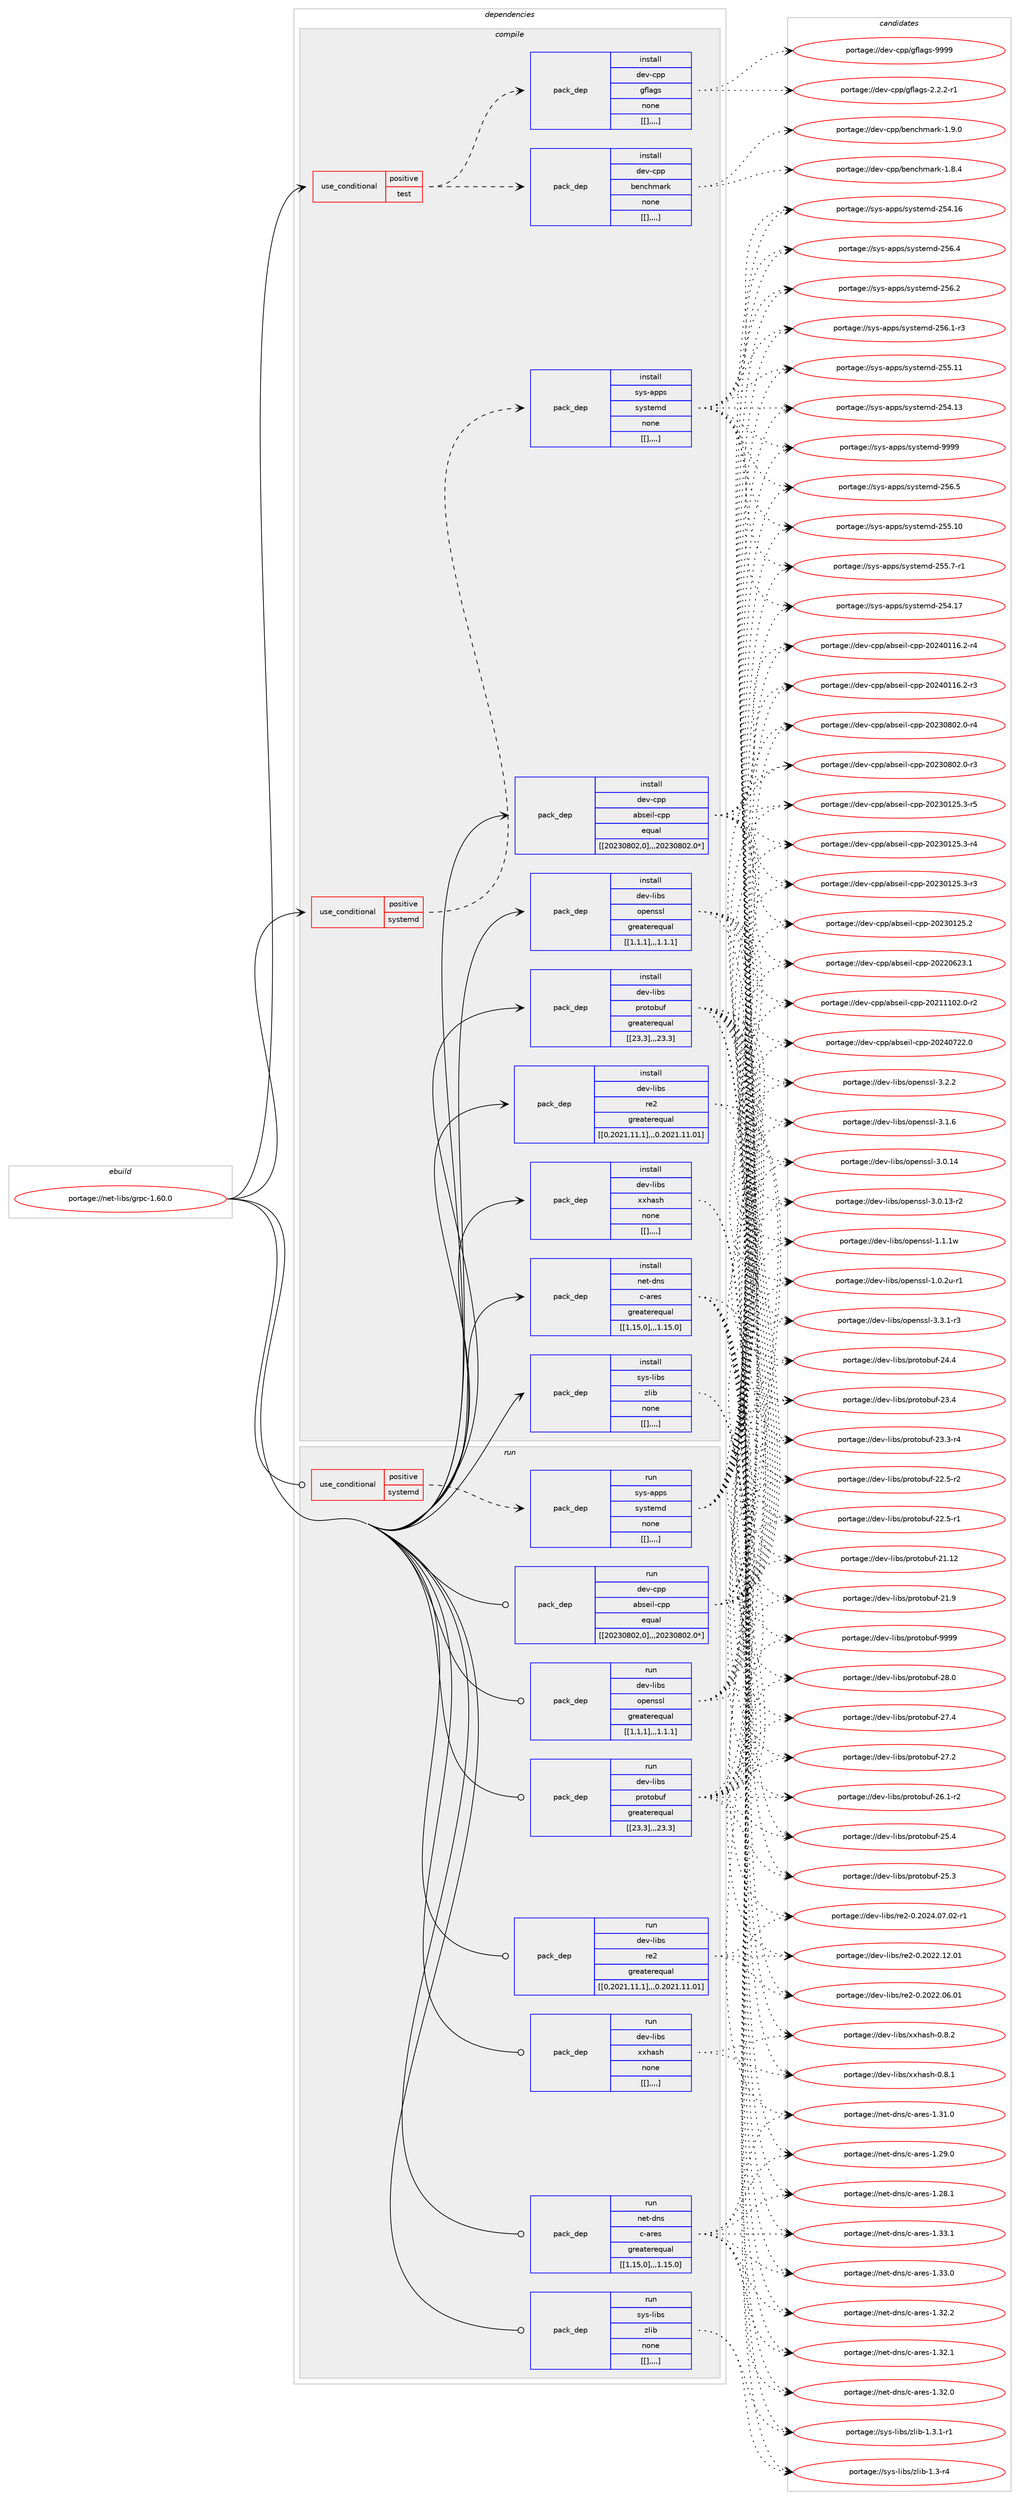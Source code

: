 digraph prolog {

# *************
# Graph options
# *************

newrank=true;
concentrate=true;
compound=true;
graph [rankdir=LR,fontname=Helvetica,fontsize=10,ranksep=1.5];#, ranksep=2.5, nodesep=0.2];
edge  [arrowhead=vee];
node  [fontname=Helvetica,fontsize=10];

# **********
# The ebuild
# **********

subgraph cluster_leftcol {
color=gray;
label=<<i>ebuild</i>>;
id [label="portage://net-libs/grpc-1.60.0", color=red, width=4, href="../net-libs/grpc-1.60.0.svg"];
}

# ****************
# The dependencies
# ****************

subgraph cluster_midcol {
color=gray;
label=<<i>dependencies</i>>;
subgraph cluster_compile {
fillcolor="#eeeeee";
style=filled;
label=<<i>compile</i>>;
subgraph cond98355 {
dependency377718 [label=<<TABLE BORDER="0" CELLBORDER="1" CELLSPACING="0" CELLPADDING="4"><TR><TD ROWSPAN="3" CELLPADDING="10">use_conditional</TD></TR><TR><TD>positive</TD></TR><TR><TD>systemd</TD></TR></TABLE>>, shape=none, color=red];
subgraph pack276551 {
dependency377719 [label=<<TABLE BORDER="0" CELLBORDER="1" CELLSPACING="0" CELLPADDING="4" WIDTH="220"><TR><TD ROWSPAN="6" CELLPADDING="30">pack_dep</TD></TR><TR><TD WIDTH="110">install</TD></TR><TR><TD>sys-apps</TD></TR><TR><TD>systemd</TD></TR><TR><TD>none</TD></TR><TR><TD>[[],,,,]</TD></TR></TABLE>>, shape=none, color=blue];
}
dependency377718:e -> dependency377719:w [weight=20,style="dashed",arrowhead="vee"];
}
id:e -> dependency377718:w [weight=20,style="solid",arrowhead="vee"];
subgraph cond98356 {
dependency377720 [label=<<TABLE BORDER="0" CELLBORDER="1" CELLSPACING="0" CELLPADDING="4"><TR><TD ROWSPAN="3" CELLPADDING="10">use_conditional</TD></TR><TR><TD>positive</TD></TR><TR><TD>test</TD></TR></TABLE>>, shape=none, color=red];
subgraph pack276552 {
dependency377721 [label=<<TABLE BORDER="0" CELLBORDER="1" CELLSPACING="0" CELLPADDING="4" WIDTH="220"><TR><TD ROWSPAN="6" CELLPADDING="30">pack_dep</TD></TR><TR><TD WIDTH="110">install</TD></TR><TR><TD>dev-cpp</TD></TR><TR><TD>benchmark</TD></TR><TR><TD>none</TD></TR><TR><TD>[[],,,,]</TD></TR></TABLE>>, shape=none, color=blue];
}
dependency377720:e -> dependency377721:w [weight=20,style="dashed",arrowhead="vee"];
subgraph pack276553 {
dependency377722 [label=<<TABLE BORDER="0" CELLBORDER="1" CELLSPACING="0" CELLPADDING="4" WIDTH="220"><TR><TD ROWSPAN="6" CELLPADDING="30">pack_dep</TD></TR><TR><TD WIDTH="110">install</TD></TR><TR><TD>dev-cpp</TD></TR><TR><TD>gflags</TD></TR><TR><TD>none</TD></TR><TR><TD>[[],,,,]</TD></TR></TABLE>>, shape=none, color=blue];
}
dependency377720:e -> dependency377722:w [weight=20,style="dashed",arrowhead="vee"];
}
id:e -> dependency377720:w [weight=20,style="solid",arrowhead="vee"];
subgraph pack276554 {
dependency377723 [label=<<TABLE BORDER="0" CELLBORDER="1" CELLSPACING="0" CELLPADDING="4" WIDTH="220"><TR><TD ROWSPAN="6" CELLPADDING="30">pack_dep</TD></TR><TR><TD WIDTH="110">install</TD></TR><TR><TD>dev-cpp</TD></TR><TR><TD>abseil-cpp</TD></TR><TR><TD>equal</TD></TR><TR><TD>[[20230802,0],,,20230802.0*]</TD></TR></TABLE>>, shape=none, color=blue];
}
id:e -> dependency377723:w [weight=20,style="solid",arrowhead="vee"];
subgraph pack276555 {
dependency377724 [label=<<TABLE BORDER="0" CELLBORDER="1" CELLSPACING="0" CELLPADDING="4" WIDTH="220"><TR><TD ROWSPAN="6" CELLPADDING="30">pack_dep</TD></TR><TR><TD WIDTH="110">install</TD></TR><TR><TD>dev-libs</TD></TR><TR><TD>openssl</TD></TR><TR><TD>greaterequal</TD></TR><TR><TD>[[1,1,1],,,1.1.1]</TD></TR></TABLE>>, shape=none, color=blue];
}
id:e -> dependency377724:w [weight=20,style="solid",arrowhead="vee"];
subgraph pack276556 {
dependency377725 [label=<<TABLE BORDER="0" CELLBORDER="1" CELLSPACING="0" CELLPADDING="4" WIDTH="220"><TR><TD ROWSPAN="6" CELLPADDING="30">pack_dep</TD></TR><TR><TD WIDTH="110">install</TD></TR><TR><TD>dev-libs</TD></TR><TR><TD>protobuf</TD></TR><TR><TD>greaterequal</TD></TR><TR><TD>[[23,3],,,23.3]</TD></TR></TABLE>>, shape=none, color=blue];
}
id:e -> dependency377725:w [weight=20,style="solid",arrowhead="vee"];
subgraph pack276557 {
dependency377726 [label=<<TABLE BORDER="0" CELLBORDER="1" CELLSPACING="0" CELLPADDING="4" WIDTH="220"><TR><TD ROWSPAN="6" CELLPADDING="30">pack_dep</TD></TR><TR><TD WIDTH="110">install</TD></TR><TR><TD>dev-libs</TD></TR><TR><TD>re2</TD></TR><TR><TD>greaterequal</TD></TR><TR><TD>[[0,2021,11,1],,,0.2021.11.01]</TD></TR></TABLE>>, shape=none, color=blue];
}
id:e -> dependency377726:w [weight=20,style="solid",arrowhead="vee"];
subgraph pack276558 {
dependency377727 [label=<<TABLE BORDER="0" CELLBORDER="1" CELLSPACING="0" CELLPADDING="4" WIDTH="220"><TR><TD ROWSPAN="6" CELLPADDING="30">pack_dep</TD></TR><TR><TD WIDTH="110">install</TD></TR><TR><TD>dev-libs</TD></TR><TR><TD>xxhash</TD></TR><TR><TD>none</TD></TR><TR><TD>[[],,,,]</TD></TR></TABLE>>, shape=none, color=blue];
}
id:e -> dependency377727:w [weight=20,style="solid",arrowhead="vee"];
subgraph pack276559 {
dependency377728 [label=<<TABLE BORDER="0" CELLBORDER="1" CELLSPACING="0" CELLPADDING="4" WIDTH="220"><TR><TD ROWSPAN="6" CELLPADDING="30">pack_dep</TD></TR><TR><TD WIDTH="110">install</TD></TR><TR><TD>net-dns</TD></TR><TR><TD>c-ares</TD></TR><TR><TD>greaterequal</TD></TR><TR><TD>[[1,15,0],,,1.15.0]</TD></TR></TABLE>>, shape=none, color=blue];
}
id:e -> dependency377728:w [weight=20,style="solid",arrowhead="vee"];
subgraph pack276560 {
dependency377729 [label=<<TABLE BORDER="0" CELLBORDER="1" CELLSPACING="0" CELLPADDING="4" WIDTH="220"><TR><TD ROWSPAN="6" CELLPADDING="30">pack_dep</TD></TR><TR><TD WIDTH="110">install</TD></TR><TR><TD>sys-libs</TD></TR><TR><TD>zlib</TD></TR><TR><TD>none</TD></TR><TR><TD>[[],,,,]</TD></TR></TABLE>>, shape=none, color=blue];
}
id:e -> dependency377729:w [weight=20,style="solid",arrowhead="vee"];
}
subgraph cluster_compileandrun {
fillcolor="#eeeeee";
style=filled;
label=<<i>compile and run</i>>;
}
subgraph cluster_run {
fillcolor="#eeeeee";
style=filled;
label=<<i>run</i>>;
subgraph cond98357 {
dependency377730 [label=<<TABLE BORDER="0" CELLBORDER="1" CELLSPACING="0" CELLPADDING="4"><TR><TD ROWSPAN="3" CELLPADDING="10">use_conditional</TD></TR><TR><TD>positive</TD></TR><TR><TD>systemd</TD></TR></TABLE>>, shape=none, color=red];
subgraph pack276561 {
dependency377731 [label=<<TABLE BORDER="0" CELLBORDER="1" CELLSPACING="0" CELLPADDING="4" WIDTH="220"><TR><TD ROWSPAN="6" CELLPADDING="30">pack_dep</TD></TR><TR><TD WIDTH="110">run</TD></TR><TR><TD>sys-apps</TD></TR><TR><TD>systemd</TD></TR><TR><TD>none</TD></TR><TR><TD>[[],,,,]</TD></TR></TABLE>>, shape=none, color=blue];
}
dependency377730:e -> dependency377731:w [weight=20,style="dashed",arrowhead="vee"];
}
id:e -> dependency377730:w [weight=20,style="solid",arrowhead="odot"];
subgraph pack276562 {
dependency377732 [label=<<TABLE BORDER="0" CELLBORDER="1" CELLSPACING="0" CELLPADDING="4" WIDTH="220"><TR><TD ROWSPAN="6" CELLPADDING="30">pack_dep</TD></TR><TR><TD WIDTH="110">run</TD></TR><TR><TD>dev-cpp</TD></TR><TR><TD>abseil-cpp</TD></TR><TR><TD>equal</TD></TR><TR><TD>[[20230802,0],,,20230802.0*]</TD></TR></TABLE>>, shape=none, color=blue];
}
id:e -> dependency377732:w [weight=20,style="solid",arrowhead="odot"];
subgraph pack276563 {
dependency377733 [label=<<TABLE BORDER="0" CELLBORDER="1" CELLSPACING="0" CELLPADDING="4" WIDTH="220"><TR><TD ROWSPAN="6" CELLPADDING="30">pack_dep</TD></TR><TR><TD WIDTH="110">run</TD></TR><TR><TD>dev-libs</TD></TR><TR><TD>openssl</TD></TR><TR><TD>greaterequal</TD></TR><TR><TD>[[1,1,1],,,1.1.1]</TD></TR></TABLE>>, shape=none, color=blue];
}
id:e -> dependency377733:w [weight=20,style="solid",arrowhead="odot"];
subgraph pack276564 {
dependency377734 [label=<<TABLE BORDER="0" CELLBORDER="1" CELLSPACING="0" CELLPADDING="4" WIDTH="220"><TR><TD ROWSPAN="6" CELLPADDING="30">pack_dep</TD></TR><TR><TD WIDTH="110">run</TD></TR><TR><TD>dev-libs</TD></TR><TR><TD>protobuf</TD></TR><TR><TD>greaterequal</TD></TR><TR><TD>[[23,3],,,23.3]</TD></TR></TABLE>>, shape=none, color=blue];
}
id:e -> dependency377734:w [weight=20,style="solid",arrowhead="odot"];
subgraph pack276565 {
dependency377735 [label=<<TABLE BORDER="0" CELLBORDER="1" CELLSPACING="0" CELLPADDING="4" WIDTH="220"><TR><TD ROWSPAN="6" CELLPADDING="30">pack_dep</TD></TR><TR><TD WIDTH="110">run</TD></TR><TR><TD>dev-libs</TD></TR><TR><TD>re2</TD></TR><TR><TD>greaterequal</TD></TR><TR><TD>[[0,2021,11,1],,,0.2021.11.01]</TD></TR></TABLE>>, shape=none, color=blue];
}
id:e -> dependency377735:w [weight=20,style="solid",arrowhead="odot"];
subgraph pack276566 {
dependency377736 [label=<<TABLE BORDER="0" CELLBORDER="1" CELLSPACING="0" CELLPADDING="4" WIDTH="220"><TR><TD ROWSPAN="6" CELLPADDING="30">pack_dep</TD></TR><TR><TD WIDTH="110">run</TD></TR><TR><TD>dev-libs</TD></TR><TR><TD>xxhash</TD></TR><TR><TD>none</TD></TR><TR><TD>[[],,,,]</TD></TR></TABLE>>, shape=none, color=blue];
}
id:e -> dependency377736:w [weight=20,style="solid",arrowhead="odot"];
subgraph pack276567 {
dependency377737 [label=<<TABLE BORDER="0" CELLBORDER="1" CELLSPACING="0" CELLPADDING="4" WIDTH="220"><TR><TD ROWSPAN="6" CELLPADDING="30">pack_dep</TD></TR><TR><TD WIDTH="110">run</TD></TR><TR><TD>net-dns</TD></TR><TR><TD>c-ares</TD></TR><TR><TD>greaterequal</TD></TR><TR><TD>[[1,15,0],,,1.15.0]</TD></TR></TABLE>>, shape=none, color=blue];
}
id:e -> dependency377737:w [weight=20,style="solid",arrowhead="odot"];
subgraph pack276568 {
dependency377738 [label=<<TABLE BORDER="0" CELLBORDER="1" CELLSPACING="0" CELLPADDING="4" WIDTH="220"><TR><TD ROWSPAN="6" CELLPADDING="30">pack_dep</TD></TR><TR><TD WIDTH="110">run</TD></TR><TR><TD>sys-libs</TD></TR><TR><TD>zlib</TD></TR><TR><TD>none</TD></TR><TR><TD>[[],,,,]</TD></TR></TABLE>>, shape=none, color=blue];
}
id:e -> dependency377738:w [weight=20,style="solid",arrowhead="odot"];
}
}

# **************
# The candidates
# **************

subgraph cluster_choices {
rank=same;
color=gray;
label=<<i>candidates</i>>;

subgraph choice276551 {
color=black;
nodesep=1;
choice1151211154597112112115471151211151161011091004557575757 [label="portage://sys-apps/systemd-9999", color=red, width=4,href="../sys-apps/systemd-9999.svg"];
choice115121115459711211211547115121115116101109100455053544653 [label="portage://sys-apps/systemd-256.5", color=red, width=4,href="../sys-apps/systemd-256.5.svg"];
choice115121115459711211211547115121115116101109100455053544652 [label="portage://sys-apps/systemd-256.4", color=red, width=4,href="../sys-apps/systemd-256.4.svg"];
choice115121115459711211211547115121115116101109100455053544650 [label="portage://sys-apps/systemd-256.2", color=red, width=4,href="../sys-apps/systemd-256.2.svg"];
choice1151211154597112112115471151211151161011091004550535446494511451 [label="portage://sys-apps/systemd-256.1-r3", color=red, width=4,href="../sys-apps/systemd-256.1-r3.svg"];
choice11512111545971121121154711512111511610110910045505353464949 [label="portage://sys-apps/systemd-255.11", color=red, width=4,href="../sys-apps/systemd-255.11.svg"];
choice11512111545971121121154711512111511610110910045505353464948 [label="portage://sys-apps/systemd-255.10", color=red, width=4,href="../sys-apps/systemd-255.10.svg"];
choice1151211154597112112115471151211151161011091004550535346554511449 [label="portage://sys-apps/systemd-255.7-r1", color=red, width=4,href="../sys-apps/systemd-255.7-r1.svg"];
choice11512111545971121121154711512111511610110910045505352464955 [label="portage://sys-apps/systemd-254.17", color=red, width=4,href="../sys-apps/systemd-254.17.svg"];
choice11512111545971121121154711512111511610110910045505352464954 [label="portage://sys-apps/systemd-254.16", color=red, width=4,href="../sys-apps/systemd-254.16.svg"];
choice11512111545971121121154711512111511610110910045505352464951 [label="portage://sys-apps/systemd-254.13", color=red, width=4,href="../sys-apps/systemd-254.13.svg"];
dependency377719:e -> choice1151211154597112112115471151211151161011091004557575757:w [style=dotted,weight="100"];
dependency377719:e -> choice115121115459711211211547115121115116101109100455053544653:w [style=dotted,weight="100"];
dependency377719:e -> choice115121115459711211211547115121115116101109100455053544652:w [style=dotted,weight="100"];
dependency377719:e -> choice115121115459711211211547115121115116101109100455053544650:w [style=dotted,weight="100"];
dependency377719:e -> choice1151211154597112112115471151211151161011091004550535446494511451:w [style=dotted,weight="100"];
dependency377719:e -> choice11512111545971121121154711512111511610110910045505353464949:w [style=dotted,weight="100"];
dependency377719:e -> choice11512111545971121121154711512111511610110910045505353464948:w [style=dotted,weight="100"];
dependency377719:e -> choice1151211154597112112115471151211151161011091004550535346554511449:w [style=dotted,weight="100"];
dependency377719:e -> choice11512111545971121121154711512111511610110910045505352464955:w [style=dotted,weight="100"];
dependency377719:e -> choice11512111545971121121154711512111511610110910045505352464954:w [style=dotted,weight="100"];
dependency377719:e -> choice11512111545971121121154711512111511610110910045505352464951:w [style=dotted,weight="100"];
}
subgraph choice276552 {
color=black;
nodesep=1;
choice100101118459911211247981011109910410997114107454946574648 [label="portage://dev-cpp/benchmark-1.9.0", color=red, width=4,href="../dev-cpp/benchmark-1.9.0.svg"];
choice100101118459911211247981011109910410997114107454946564652 [label="portage://dev-cpp/benchmark-1.8.4", color=red, width=4,href="../dev-cpp/benchmark-1.8.4.svg"];
dependency377721:e -> choice100101118459911211247981011109910410997114107454946574648:w [style=dotted,weight="100"];
dependency377721:e -> choice100101118459911211247981011109910410997114107454946564652:w [style=dotted,weight="100"];
}
subgraph choice276553 {
color=black;
nodesep=1;
choice100101118459911211247103102108971031154557575757 [label="portage://dev-cpp/gflags-9999", color=red, width=4,href="../dev-cpp/gflags-9999.svg"];
choice100101118459911211247103102108971031154550465046504511449 [label="portage://dev-cpp/gflags-2.2.2-r1", color=red, width=4,href="../dev-cpp/gflags-2.2.2-r1.svg"];
dependency377722:e -> choice100101118459911211247103102108971031154557575757:w [style=dotted,weight="100"];
dependency377722:e -> choice100101118459911211247103102108971031154550465046504511449:w [style=dotted,weight="100"];
}
subgraph choice276554 {
color=black;
nodesep=1;
choice100101118459911211247979811510110510845991121124550485052485550504648 [label="portage://dev-cpp/abseil-cpp-20240722.0", color=red, width=4,href="../dev-cpp/abseil-cpp-20240722.0.svg"];
choice1001011184599112112479798115101105108459911211245504850524849495446504511452 [label="portage://dev-cpp/abseil-cpp-20240116.2-r4", color=red, width=4,href="../dev-cpp/abseil-cpp-20240116.2-r4.svg"];
choice1001011184599112112479798115101105108459911211245504850524849495446504511451 [label="portage://dev-cpp/abseil-cpp-20240116.2-r3", color=red, width=4,href="../dev-cpp/abseil-cpp-20240116.2-r3.svg"];
choice1001011184599112112479798115101105108459911211245504850514856485046484511452 [label="portage://dev-cpp/abseil-cpp-20230802.0-r4", color=red, width=4,href="../dev-cpp/abseil-cpp-20230802.0-r4.svg"];
choice1001011184599112112479798115101105108459911211245504850514856485046484511451 [label="portage://dev-cpp/abseil-cpp-20230802.0-r3", color=red, width=4,href="../dev-cpp/abseil-cpp-20230802.0-r3.svg"];
choice1001011184599112112479798115101105108459911211245504850514849505346514511453 [label="portage://dev-cpp/abseil-cpp-20230125.3-r5", color=red, width=4,href="../dev-cpp/abseil-cpp-20230125.3-r5.svg"];
choice1001011184599112112479798115101105108459911211245504850514849505346514511452 [label="portage://dev-cpp/abseil-cpp-20230125.3-r4", color=red, width=4,href="../dev-cpp/abseil-cpp-20230125.3-r4.svg"];
choice1001011184599112112479798115101105108459911211245504850514849505346514511451 [label="portage://dev-cpp/abseil-cpp-20230125.3-r3", color=red, width=4,href="../dev-cpp/abseil-cpp-20230125.3-r3.svg"];
choice100101118459911211247979811510110510845991121124550485051484950534650 [label="portage://dev-cpp/abseil-cpp-20230125.2", color=red, width=4,href="../dev-cpp/abseil-cpp-20230125.2.svg"];
choice100101118459911211247979811510110510845991121124550485050485450514649 [label="portage://dev-cpp/abseil-cpp-20220623.1", color=red, width=4,href="../dev-cpp/abseil-cpp-20220623.1.svg"];
choice1001011184599112112479798115101105108459911211245504850494949485046484511450 [label="portage://dev-cpp/abseil-cpp-20211102.0-r2", color=red, width=4,href="../dev-cpp/abseil-cpp-20211102.0-r2.svg"];
dependency377723:e -> choice100101118459911211247979811510110510845991121124550485052485550504648:w [style=dotted,weight="100"];
dependency377723:e -> choice1001011184599112112479798115101105108459911211245504850524849495446504511452:w [style=dotted,weight="100"];
dependency377723:e -> choice1001011184599112112479798115101105108459911211245504850524849495446504511451:w [style=dotted,weight="100"];
dependency377723:e -> choice1001011184599112112479798115101105108459911211245504850514856485046484511452:w [style=dotted,weight="100"];
dependency377723:e -> choice1001011184599112112479798115101105108459911211245504850514856485046484511451:w [style=dotted,weight="100"];
dependency377723:e -> choice1001011184599112112479798115101105108459911211245504850514849505346514511453:w [style=dotted,weight="100"];
dependency377723:e -> choice1001011184599112112479798115101105108459911211245504850514849505346514511452:w [style=dotted,weight="100"];
dependency377723:e -> choice1001011184599112112479798115101105108459911211245504850514849505346514511451:w [style=dotted,weight="100"];
dependency377723:e -> choice100101118459911211247979811510110510845991121124550485051484950534650:w [style=dotted,weight="100"];
dependency377723:e -> choice100101118459911211247979811510110510845991121124550485050485450514649:w [style=dotted,weight="100"];
dependency377723:e -> choice1001011184599112112479798115101105108459911211245504850494949485046484511450:w [style=dotted,weight="100"];
}
subgraph choice276555 {
color=black;
nodesep=1;
choice1001011184510810598115471111121011101151151084551465146494511451 [label="portage://dev-libs/openssl-3.3.1-r3", color=red, width=4,href="../dev-libs/openssl-3.3.1-r3.svg"];
choice100101118451081059811547111112101110115115108455146504650 [label="portage://dev-libs/openssl-3.2.2", color=red, width=4,href="../dev-libs/openssl-3.2.2.svg"];
choice100101118451081059811547111112101110115115108455146494654 [label="portage://dev-libs/openssl-3.1.6", color=red, width=4,href="../dev-libs/openssl-3.1.6.svg"];
choice10010111845108105981154711111210111011511510845514648464952 [label="portage://dev-libs/openssl-3.0.14", color=red, width=4,href="../dev-libs/openssl-3.0.14.svg"];
choice100101118451081059811547111112101110115115108455146484649514511450 [label="portage://dev-libs/openssl-3.0.13-r2", color=red, width=4,href="../dev-libs/openssl-3.0.13-r2.svg"];
choice100101118451081059811547111112101110115115108454946494649119 [label="portage://dev-libs/openssl-1.1.1w", color=red, width=4,href="../dev-libs/openssl-1.1.1w.svg"];
choice1001011184510810598115471111121011101151151084549464846501174511449 [label="portage://dev-libs/openssl-1.0.2u-r1", color=red, width=4,href="../dev-libs/openssl-1.0.2u-r1.svg"];
dependency377724:e -> choice1001011184510810598115471111121011101151151084551465146494511451:w [style=dotted,weight="100"];
dependency377724:e -> choice100101118451081059811547111112101110115115108455146504650:w [style=dotted,weight="100"];
dependency377724:e -> choice100101118451081059811547111112101110115115108455146494654:w [style=dotted,weight="100"];
dependency377724:e -> choice10010111845108105981154711111210111011511510845514648464952:w [style=dotted,weight="100"];
dependency377724:e -> choice100101118451081059811547111112101110115115108455146484649514511450:w [style=dotted,weight="100"];
dependency377724:e -> choice100101118451081059811547111112101110115115108454946494649119:w [style=dotted,weight="100"];
dependency377724:e -> choice1001011184510810598115471111121011101151151084549464846501174511449:w [style=dotted,weight="100"];
}
subgraph choice276556 {
color=black;
nodesep=1;
choice100101118451081059811547112114111116111981171024557575757 [label="portage://dev-libs/protobuf-9999", color=red, width=4,href="../dev-libs/protobuf-9999.svg"];
choice100101118451081059811547112114111116111981171024550564648 [label="portage://dev-libs/protobuf-28.0", color=red, width=4,href="../dev-libs/protobuf-28.0.svg"];
choice100101118451081059811547112114111116111981171024550554652 [label="portage://dev-libs/protobuf-27.4", color=red, width=4,href="../dev-libs/protobuf-27.4.svg"];
choice100101118451081059811547112114111116111981171024550554650 [label="portage://dev-libs/protobuf-27.2", color=red, width=4,href="../dev-libs/protobuf-27.2.svg"];
choice1001011184510810598115471121141111161119811710245505446494511450 [label="portage://dev-libs/protobuf-26.1-r2", color=red, width=4,href="../dev-libs/protobuf-26.1-r2.svg"];
choice100101118451081059811547112114111116111981171024550534652 [label="portage://dev-libs/protobuf-25.4", color=red, width=4,href="../dev-libs/protobuf-25.4.svg"];
choice100101118451081059811547112114111116111981171024550534651 [label="portage://dev-libs/protobuf-25.3", color=red, width=4,href="../dev-libs/protobuf-25.3.svg"];
choice100101118451081059811547112114111116111981171024550524652 [label="portage://dev-libs/protobuf-24.4", color=red, width=4,href="../dev-libs/protobuf-24.4.svg"];
choice100101118451081059811547112114111116111981171024550514652 [label="portage://dev-libs/protobuf-23.4", color=red, width=4,href="../dev-libs/protobuf-23.4.svg"];
choice1001011184510810598115471121141111161119811710245505146514511452 [label="portage://dev-libs/protobuf-23.3-r4", color=red, width=4,href="../dev-libs/protobuf-23.3-r4.svg"];
choice1001011184510810598115471121141111161119811710245505046534511450 [label="portage://dev-libs/protobuf-22.5-r2", color=red, width=4,href="../dev-libs/protobuf-22.5-r2.svg"];
choice1001011184510810598115471121141111161119811710245505046534511449 [label="portage://dev-libs/protobuf-22.5-r1", color=red, width=4,href="../dev-libs/protobuf-22.5-r1.svg"];
choice10010111845108105981154711211411111611198117102455049464950 [label="portage://dev-libs/protobuf-21.12", color=red, width=4,href="../dev-libs/protobuf-21.12.svg"];
choice100101118451081059811547112114111116111981171024550494657 [label="portage://dev-libs/protobuf-21.9", color=red, width=4,href="../dev-libs/protobuf-21.9.svg"];
dependency377725:e -> choice100101118451081059811547112114111116111981171024557575757:w [style=dotted,weight="100"];
dependency377725:e -> choice100101118451081059811547112114111116111981171024550564648:w [style=dotted,weight="100"];
dependency377725:e -> choice100101118451081059811547112114111116111981171024550554652:w [style=dotted,weight="100"];
dependency377725:e -> choice100101118451081059811547112114111116111981171024550554650:w [style=dotted,weight="100"];
dependency377725:e -> choice1001011184510810598115471121141111161119811710245505446494511450:w [style=dotted,weight="100"];
dependency377725:e -> choice100101118451081059811547112114111116111981171024550534652:w [style=dotted,weight="100"];
dependency377725:e -> choice100101118451081059811547112114111116111981171024550534651:w [style=dotted,weight="100"];
dependency377725:e -> choice100101118451081059811547112114111116111981171024550524652:w [style=dotted,weight="100"];
dependency377725:e -> choice100101118451081059811547112114111116111981171024550514652:w [style=dotted,weight="100"];
dependency377725:e -> choice1001011184510810598115471121141111161119811710245505146514511452:w [style=dotted,weight="100"];
dependency377725:e -> choice1001011184510810598115471121141111161119811710245505046534511450:w [style=dotted,weight="100"];
dependency377725:e -> choice1001011184510810598115471121141111161119811710245505046534511449:w [style=dotted,weight="100"];
dependency377725:e -> choice10010111845108105981154711211411111611198117102455049464950:w [style=dotted,weight="100"];
dependency377725:e -> choice100101118451081059811547112114111116111981171024550494657:w [style=dotted,weight="100"];
}
subgraph choice276557 {
color=black;
nodesep=1;
choice10010111845108105981154711410150454846504850524648554648504511449 [label="portage://dev-libs/re2-0.2024.07.02-r1", color=red, width=4,href="../dev-libs/re2-0.2024.07.02-r1.svg"];
choice1001011184510810598115471141015045484650485050464950464849 [label="portage://dev-libs/re2-0.2022.12.01", color=red, width=4,href="../dev-libs/re2-0.2022.12.01.svg"];
choice1001011184510810598115471141015045484650485050464854464849 [label="portage://dev-libs/re2-0.2022.06.01", color=red, width=4,href="../dev-libs/re2-0.2022.06.01.svg"];
dependency377726:e -> choice10010111845108105981154711410150454846504850524648554648504511449:w [style=dotted,weight="100"];
dependency377726:e -> choice1001011184510810598115471141015045484650485050464950464849:w [style=dotted,weight="100"];
dependency377726:e -> choice1001011184510810598115471141015045484650485050464854464849:w [style=dotted,weight="100"];
}
subgraph choice276558 {
color=black;
nodesep=1;
choice10010111845108105981154712012010497115104454846564650 [label="portage://dev-libs/xxhash-0.8.2", color=red, width=4,href="../dev-libs/xxhash-0.8.2.svg"];
choice10010111845108105981154712012010497115104454846564649 [label="portage://dev-libs/xxhash-0.8.1", color=red, width=4,href="../dev-libs/xxhash-0.8.1.svg"];
dependency377727:e -> choice10010111845108105981154712012010497115104454846564650:w [style=dotted,weight="100"];
dependency377727:e -> choice10010111845108105981154712012010497115104454846564649:w [style=dotted,weight="100"];
}
subgraph choice276559 {
color=black;
nodesep=1;
choice110101116451001101154799459711410111545494651514649 [label="portage://net-dns/c-ares-1.33.1", color=red, width=4,href="../net-dns/c-ares-1.33.1.svg"];
choice110101116451001101154799459711410111545494651514648 [label="portage://net-dns/c-ares-1.33.0", color=red, width=4,href="../net-dns/c-ares-1.33.0.svg"];
choice110101116451001101154799459711410111545494651504650 [label="portage://net-dns/c-ares-1.32.2", color=red, width=4,href="../net-dns/c-ares-1.32.2.svg"];
choice110101116451001101154799459711410111545494651504649 [label="portage://net-dns/c-ares-1.32.1", color=red, width=4,href="../net-dns/c-ares-1.32.1.svg"];
choice110101116451001101154799459711410111545494651504648 [label="portage://net-dns/c-ares-1.32.0", color=red, width=4,href="../net-dns/c-ares-1.32.0.svg"];
choice110101116451001101154799459711410111545494651494648 [label="portage://net-dns/c-ares-1.31.0", color=red, width=4,href="../net-dns/c-ares-1.31.0.svg"];
choice110101116451001101154799459711410111545494650574648 [label="portage://net-dns/c-ares-1.29.0", color=red, width=4,href="../net-dns/c-ares-1.29.0.svg"];
choice110101116451001101154799459711410111545494650564649 [label="portage://net-dns/c-ares-1.28.1", color=red, width=4,href="../net-dns/c-ares-1.28.1.svg"];
dependency377728:e -> choice110101116451001101154799459711410111545494651514649:w [style=dotted,weight="100"];
dependency377728:e -> choice110101116451001101154799459711410111545494651514648:w [style=dotted,weight="100"];
dependency377728:e -> choice110101116451001101154799459711410111545494651504650:w [style=dotted,weight="100"];
dependency377728:e -> choice110101116451001101154799459711410111545494651504649:w [style=dotted,weight="100"];
dependency377728:e -> choice110101116451001101154799459711410111545494651504648:w [style=dotted,weight="100"];
dependency377728:e -> choice110101116451001101154799459711410111545494651494648:w [style=dotted,weight="100"];
dependency377728:e -> choice110101116451001101154799459711410111545494650574648:w [style=dotted,weight="100"];
dependency377728:e -> choice110101116451001101154799459711410111545494650564649:w [style=dotted,weight="100"];
}
subgraph choice276560 {
color=black;
nodesep=1;
choice115121115451081059811547122108105984549465146494511449 [label="portage://sys-libs/zlib-1.3.1-r1", color=red, width=4,href="../sys-libs/zlib-1.3.1-r1.svg"];
choice11512111545108105981154712210810598454946514511452 [label="portage://sys-libs/zlib-1.3-r4", color=red, width=4,href="../sys-libs/zlib-1.3-r4.svg"];
dependency377729:e -> choice115121115451081059811547122108105984549465146494511449:w [style=dotted,weight="100"];
dependency377729:e -> choice11512111545108105981154712210810598454946514511452:w [style=dotted,weight="100"];
}
subgraph choice276561 {
color=black;
nodesep=1;
choice1151211154597112112115471151211151161011091004557575757 [label="portage://sys-apps/systemd-9999", color=red, width=4,href="../sys-apps/systemd-9999.svg"];
choice115121115459711211211547115121115116101109100455053544653 [label="portage://sys-apps/systemd-256.5", color=red, width=4,href="../sys-apps/systemd-256.5.svg"];
choice115121115459711211211547115121115116101109100455053544652 [label="portage://sys-apps/systemd-256.4", color=red, width=4,href="../sys-apps/systemd-256.4.svg"];
choice115121115459711211211547115121115116101109100455053544650 [label="portage://sys-apps/systemd-256.2", color=red, width=4,href="../sys-apps/systemd-256.2.svg"];
choice1151211154597112112115471151211151161011091004550535446494511451 [label="portage://sys-apps/systemd-256.1-r3", color=red, width=4,href="../sys-apps/systemd-256.1-r3.svg"];
choice11512111545971121121154711512111511610110910045505353464949 [label="portage://sys-apps/systemd-255.11", color=red, width=4,href="../sys-apps/systemd-255.11.svg"];
choice11512111545971121121154711512111511610110910045505353464948 [label="portage://sys-apps/systemd-255.10", color=red, width=4,href="../sys-apps/systemd-255.10.svg"];
choice1151211154597112112115471151211151161011091004550535346554511449 [label="portage://sys-apps/systemd-255.7-r1", color=red, width=4,href="../sys-apps/systemd-255.7-r1.svg"];
choice11512111545971121121154711512111511610110910045505352464955 [label="portage://sys-apps/systemd-254.17", color=red, width=4,href="../sys-apps/systemd-254.17.svg"];
choice11512111545971121121154711512111511610110910045505352464954 [label="portage://sys-apps/systemd-254.16", color=red, width=4,href="../sys-apps/systemd-254.16.svg"];
choice11512111545971121121154711512111511610110910045505352464951 [label="portage://sys-apps/systemd-254.13", color=red, width=4,href="../sys-apps/systemd-254.13.svg"];
dependency377731:e -> choice1151211154597112112115471151211151161011091004557575757:w [style=dotted,weight="100"];
dependency377731:e -> choice115121115459711211211547115121115116101109100455053544653:w [style=dotted,weight="100"];
dependency377731:e -> choice115121115459711211211547115121115116101109100455053544652:w [style=dotted,weight="100"];
dependency377731:e -> choice115121115459711211211547115121115116101109100455053544650:w [style=dotted,weight="100"];
dependency377731:e -> choice1151211154597112112115471151211151161011091004550535446494511451:w [style=dotted,weight="100"];
dependency377731:e -> choice11512111545971121121154711512111511610110910045505353464949:w [style=dotted,weight="100"];
dependency377731:e -> choice11512111545971121121154711512111511610110910045505353464948:w [style=dotted,weight="100"];
dependency377731:e -> choice1151211154597112112115471151211151161011091004550535346554511449:w [style=dotted,weight="100"];
dependency377731:e -> choice11512111545971121121154711512111511610110910045505352464955:w [style=dotted,weight="100"];
dependency377731:e -> choice11512111545971121121154711512111511610110910045505352464954:w [style=dotted,weight="100"];
dependency377731:e -> choice11512111545971121121154711512111511610110910045505352464951:w [style=dotted,weight="100"];
}
subgraph choice276562 {
color=black;
nodesep=1;
choice100101118459911211247979811510110510845991121124550485052485550504648 [label="portage://dev-cpp/abseil-cpp-20240722.0", color=red, width=4,href="../dev-cpp/abseil-cpp-20240722.0.svg"];
choice1001011184599112112479798115101105108459911211245504850524849495446504511452 [label="portage://dev-cpp/abseil-cpp-20240116.2-r4", color=red, width=4,href="../dev-cpp/abseil-cpp-20240116.2-r4.svg"];
choice1001011184599112112479798115101105108459911211245504850524849495446504511451 [label="portage://dev-cpp/abseil-cpp-20240116.2-r3", color=red, width=4,href="../dev-cpp/abseil-cpp-20240116.2-r3.svg"];
choice1001011184599112112479798115101105108459911211245504850514856485046484511452 [label="portage://dev-cpp/abseil-cpp-20230802.0-r4", color=red, width=4,href="../dev-cpp/abseil-cpp-20230802.0-r4.svg"];
choice1001011184599112112479798115101105108459911211245504850514856485046484511451 [label="portage://dev-cpp/abseil-cpp-20230802.0-r3", color=red, width=4,href="../dev-cpp/abseil-cpp-20230802.0-r3.svg"];
choice1001011184599112112479798115101105108459911211245504850514849505346514511453 [label="portage://dev-cpp/abseil-cpp-20230125.3-r5", color=red, width=4,href="../dev-cpp/abseil-cpp-20230125.3-r5.svg"];
choice1001011184599112112479798115101105108459911211245504850514849505346514511452 [label="portage://dev-cpp/abseil-cpp-20230125.3-r4", color=red, width=4,href="../dev-cpp/abseil-cpp-20230125.3-r4.svg"];
choice1001011184599112112479798115101105108459911211245504850514849505346514511451 [label="portage://dev-cpp/abseil-cpp-20230125.3-r3", color=red, width=4,href="../dev-cpp/abseil-cpp-20230125.3-r3.svg"];
choice100101118459911211247979811510110510845991121124550485051484950534650 [label="portage://dev-cpp/abseil-cpp-20230125.2", color=red, width=4,href="../dev-cpp/abseil-cpp-20230125.2.svg"];
choice100101118459911211247979811510110510845991121124550485050485450514649 [label="portage://dev-cpp/abseil-cpp-20220623.1", color=red, width=4,href="../dev-cpp/abseil-cpp-20220623.1.svg"];
choice1001011184599112112479798115101105108459911211245504850494949485046484511450 [label="portage://dev-cpp/abseil-cpp-20211102.0-r2", color=red, width=4,href="../dev-cpp/abseil-cpp-20211102.0-r2.svg"];
dependency377732:e -> choice100101118459911211247979811510110510845991121124550485052485550504648:w [style=dotted,weight="100"];
dependency377732:e -> choice1001011184599112112479798115101105108459911211245504850524849495446504511452:w [style=dotted,weight="100"];
dependency377732:e -> choice1001011184599112112479798115101105108459911211245504850524849495446504511451:w [style=dotted,weight="100"];
dependency377732:e -> choice1001011184599112112479798115101105108459911211245504850514856485046484511452:w [style=dotted,weight="100"];
dependency377732:e -> choice1001011184599112112479798115101105108459911211245504850514856485046484511451:w [style=dotted,weight="100"];
dependency377732:e -> choice1001011184599112112479798115101105108459911211245504850514849505346514511453:w [style=dotted,weight="100"];
dependency377732:e -> choice1001011184599112112479798115101105108459911211245504850514849505346514511452:w [style=dotted,weight="100"];
dependency377732:e -> choice1001011184599112112479798115101105108459911211245504850514849505346514511451:w [style=dotted,weight="100"];
dependency377732:e -> choice100101118459911211247979811510110510845991121124550485051484950534650:w [style=dotted,weight="100"];
dependency377732:e -> choice100101118459911211247979811510110510845991121124550485050485450514649:w [style=dotted,weight="100"];
dependency377732:e -> choice1001011184599112112479798115101105108459911211245504850494949485046484511450:w [style=dotted,weight="100"];
}
subgraph choice276563 {
color=black;
nodesep=1;
choice1001011184510810598115471111121011101151151084551465146494511451 [label="portage://dev-libs/openssl-3.3.1-r3", color=red, width=4,href="../dev-libs/openssl-3.3.1-r3.svg"];
choice100101118451081059811547111112101110115115108455146504650 [label="portage://dev-libs/openssl-3.2.2", color=red, width=4,href="../dev-libs/openssl-3.2.2.svg"];
choice100101118451081059811547111112101110115115108455146494654 [label="portage://dev-libs/openssl-3.1.6", color=red, width=4,href="../dev-libs/openssl-3.1.6.svg"];
choice10010111845108105981154711111210111011511510845514648464952 [label="portage://dev-libs/openssl-3.0.14", color=red, width=4,href="../dev-libs/openssl-3.0.14.svg"];
choice100101118451081059811547111112101110115115108455146484649514511450 [label="portage://dev-libs/openssl-3.0.13-r2", color=red, width=4,href="../dev-libs/openssl-3.0.13-r2.svg"];
choice100101118451081059811547111112101110115115108454946494649119 [label="portage://dev-libs/openssl-1.1.1w", color=red, width=4,href="../dev-libs/openssl-1.1.1w.svg"];
choice1001011184510810598115471111121011101151151084549464846501174511449 [label="portage://dev-libs/openssl-1.0.2u-r1", color=red, width=4,href="../dev-libs/openssl-1.0.2u-r1.svg"];
dependency377733:e -> choice1001011184510810598115471111121011101151151084551465146494511451:w [style=dotted,weight="100"];
dependency377733:e -> choice100101118451081059811547111112101110115115108455146504650:w [style=dotted,weight="100"];
dependency377733:e -> choice100101118451081059811547111112101110115115108455146494654:w [style=dotted,weight="100"];
dependency377733:e -> choice10010111845108105981154711111210111011511510845514648464952:w [style=dotted,weight="100"];
dependency377733:e -> choice100101118451081059811547111112101110115115108455146484649514511450:w [style=dotted,weight="100"];
dependency377733:e -> choice100101118451081059811547111112101110115115108454946494649119:w [style=dotted,weight="100"];
dependency377733:e -> choice1001011184510810598115471111121011101151151084549464846501174511449:w [style=dotted,weight="100"];
}
subgraph choice276564 {
color=black;
nodesep=1;
choice100101118451081059811547112114111116111981171024557575757 [label="portage://dev-libs/protobuf-9999", color=red, width=4,href="../dev-libs/protobuf-9999.svg"];
choice100101118451081059811547112114111116111981171024550564648 [label="portage://dev-libs/protobuf-28.0", color=red, width=4,href="../dev-libs/protobuf-28.0.svg"];
choice100101118451081059811547112114111116111981171024550554652 [label="portage://dev-libs/protobuf-27.4", color=red, width=4,href="../dev-libs/protobuf-27.4.svg"];
choice100101118451081059811547112114111116111981171024550554650 [label="portage://dev-libs/protobuf-27.2", color=red, width=4,href="../dev-libs/protobuf-27.2.svg"];
choice1001011184510810598115471121141111161119811710245505446494511450 [label="portage://dev-libs/protobuf-26.1-r2", color=red, width=4,href="../dev-libs/protobuf-26.1-r2.svg"];
choice100101118451081059811547112114111116111981171024550534652 [label="portage://dev-libs/protobuf-25.4", color=red, width=4,href="../dev-libs/protobuf-25.4.svg"];
choice100101118451081059811547112114111116111981171024550534651 [label="portage://dev-libs/protobuf-25.3", color=red, width=4,href="../dev-libs/protobuf-25.3.svg"];
choice100101118451081059811547112114111116111981171024550524652 [label="portage://dev-libs/protobuf-24.4", color=red, width=4,href="../dev-libs/protobuf-24.4.svg"];
choice100101118451081059811547112114111116111981171024550514652 [label="portage://dev-libs/protobuf-23.4", color=red, width=4,href="../dev-libs/protobuf-23.4.svg"];
choice1001011184510810598115471121141111161119811710245505146514511452 [label="portage://dev-libs/protobuf-23.3-r4", color=red, width=4,href="../dev-libs/protobuf-23.3-r4.svg"];
choice1001011184510810598115471121141111161119811710245505046534511450 [label="portage://dev-libs/protobuf-22.5-r2", color=red, width=4,href="../dev-libs/protobuf-22.5-r2.svg"];
choice1001011184510810598115471121141111161119811710245505046534511449 [label="portage://dev-libs/protobuf-22.5-r1", color=red, width=4,href="../dev-libs/protobuf-22.5-r1.svg"];
choice10010111845108105981154711211411111611198117102455049464950 [label="portage://dev-libs/protobuf-21.12", color=red, width=4,href="../dev-libs/protobuf-21.12.svg"];
choice100101118451081059811547112114111116111981171024550494657 [label="portage://dev-libs/protobuf-21.9", color=red, width=4,href="../dev-libs/protobuf-21.9.svg"];
dependency377734:e -> choice100101118451081059811547112114111116111981171024557575757:w [style=dotted,weight="100"];
dependency377734:e -> choice100101118451081059811547112114111116111981171024550564648:w [style=dotted,weight="100"];
dependency377734:e -> choice100101118451081059811547112114111116111981171024550554652:w [style=dotted,weight="100"];
dependency377734:e -> choice100101118451081059811547112114111116111981171024550554650:w [style=dotted,weight="100"];
dependency377734:e -> choice1001011184510810598115471121141111161119811710245505446494511450:w [style=dotted,weight="100"];
dependency377734:e -> choice100101118451081059811547112114111116111981171024550534652:w [style=dotted,weight="100"];
dependency377734:e -> choice100101118451081059811547112114111116111981171024550534651:w [style=dotted,weight="100"];
dependency377734:e -> choice100101118451081059811547112114111116111981171024550524652:w [style=dotted,weight="100"];
dependency377734:e -> choice100101118451081059811547112114111116111981171024550514652:w [style=dotted,weight="100"];
dependency377734:e -> choice1001011184510810598115471121141111161119811710245505146514511452:w [style=dotted,weight="100"];
dependency377734:e -> choice1001011184510810598115471121141111161119811710245505046534511450:w [style=dotted,weight="100"];
dependency377734:e -> choice1001011184510810598115471121141111161119811710245505046534511449:w [style=dotted,weight="100"];
dependency377734:e -> choice10010111845108105981154711211411111611198117102455049464950:w [style=dotted,weight="100"];
dependency377734:e -> choice100101118451081059811547112114111116111981171024550494657:w [style=dotted,weight="100"];
}
subgraph choice276565 {
color=black;
nodesep=1;
choice10010111845108105981154711410150454846504850524648554648504511449 [label="portage://dev-libs/re2-0.2024.07.02-r1", color=red, width=4,href="../dev-libs/re2-0.2024.07.02-r1.svg"];
choice1001011184510810598115471141015045484650485050464950464849 [label="portage://dev-libs/re2-0.2022.12.01", color=red, width=4,href="../dev-libs/re2-0.2022.12.01.svg"];
choice1001011184510810598115471141015045484650485050464854464849 [label="portage://dev-libs/re2-0.2022.06.01", color=red, width=4,href="../dev-libs/re2-0.2022.06.01.svg"];
dependency377735:e -> choice10010111845108105981154711410150454846504850524648554648504511449:w [style=dotted,weight="100"];
dependency377735:e -> choice1001011184510810598115471141015045484650485050464950464849:w [style=dotted,weight="100"];
dependency377735:e -> choice1001011184510810598115471141015045484650485050464854464849:w [style=dotted,weight="100"];
}
subgraph choice276566 {
color=black;
nodesep=1;
choice10010111845108105981154712012010497115104454846564650 [label="portage://dev-libs/xxhash-0.8.2", color=red, width=4,href="../dev-libs/xxhash-0.8.2.svg"];
choice10010111845108105981154712012010497115104454846564649 [label="portage://dev-libs/xxhash-0.8.1", color=red, width=4,href="../dev-libs/xxhash-0.8.1.svg"];
dependency377736:e -> choice10010111845108105981154712012010497115104454846564650:w [style=dotted,weight="100"];
dependency377736:e -> choice10010111845108105981154712012010497115104454846564649:w [style=dotted,weight="100"];
}
subgraph choice276567 {
color=black;
nodesep=1;
choice110101116451001101154799459711410111545494651514649 [label="portage://net-dns/c-ares-1.33.1", color=red, width=4,href="../net-dns/c-ares-1.33.1.svg"];
choice110101116451001101154799459711410111545494651514648 [label="portage://net-dns/c-ares-1.33.0", color=red, width=4,href="../net-dns/c-ares-1.33.0.svg"];
choice110101116451001101154799459711410111545494651504650 [label="portage://net-dns/c-ares-1.32.2", color=red, width=4,href="../net-dns/c-ares-1.32.2.svg"];
choice110101116451001101154799459711410111545494651504649 [label="portage://net-dns/c-ares-1.32.1", color=red, width=4,href="../net-dns/c-ares-1.32.1.svg"];
choice110101116451001101154799459711410111545494651504648 [label="portage://net-dns/c-ares-1.32.0", color=red, width=4,href="../net-dns/c-ares-1.32.0.svg"];
choice110101116451001101154799459711410111545494651494648 [label="portage://net-dns/c-ares-1.31.0", color=red, width=4,href="../net-dns/c-ares-1.31.0.svg"];
choice110101116451001101154799459711410111545494650574648 [label="portage://net-dns/c-ares-1.29.0", color=red, width=4,href="../net-dns/c-ares-1.29.0.svg"];
choice110101116451001101154799459711410111545494650564649 [label="portage://net-dns/c-ares-1.28.1", color=red, width=4,href="../net-dns/c-ares-1.28.1.svg"];
dependency377737:e -> choice110101116451001101154799459711410111545494651514649:w [style=dotted,weight="100"];
dependency377737:e -> choice110101116451001101154799459711410111545494651514648:w [style=dotted,weight="100"];
dependency377737:e -> choice110101116451001101154799459711410111545494651504650:w [style=dotted,weight="100"];
dependency377737:e -> choice110101116451001101154799459711410111545494651504649:w [style=dotted,weight="100"];
dependency377737:e -> choice110101116451001101154799459711410111545494651504648:w [style=dotted,weight="100"];
dependency377737:e -> choice110101116451001101154799459711410111545494651494648:w [style=dotted,weight="100"];
dependency377737:e -> choice110101116451001101154799459711410111545494650574648:w [style=dotted,weight="100"];
dependency377737:e -> choice110101116451001101154799459711410111545494650564649:w [style=dotted,weight="100"];
}
subgraph choice276568 {
color=black;
nodesep=1;
choice115121115451081059811547122108105984549465146494511449 [label="portage://sys-libs/zlib-1.3.1-r1", color=red, width=4,href="../sys-libs/zlib-1.3.1-r1.svg"];
choice11512111545108105981154712210810598454946514511452 [label="portage://sys-libs/zlib-1.3-r4", color=red, width=4,href="../sys-libs/zlib-1.3-r4.svg"];
dependency377738:e -> choice115121115451081059811547122108105984549465146494511449:w [style=dotted,weight="100"];
dependency377738:e -> choice11512111545108105981154712210810598454946514511452:w [style=dotted,weight="100"];
}
}

}
